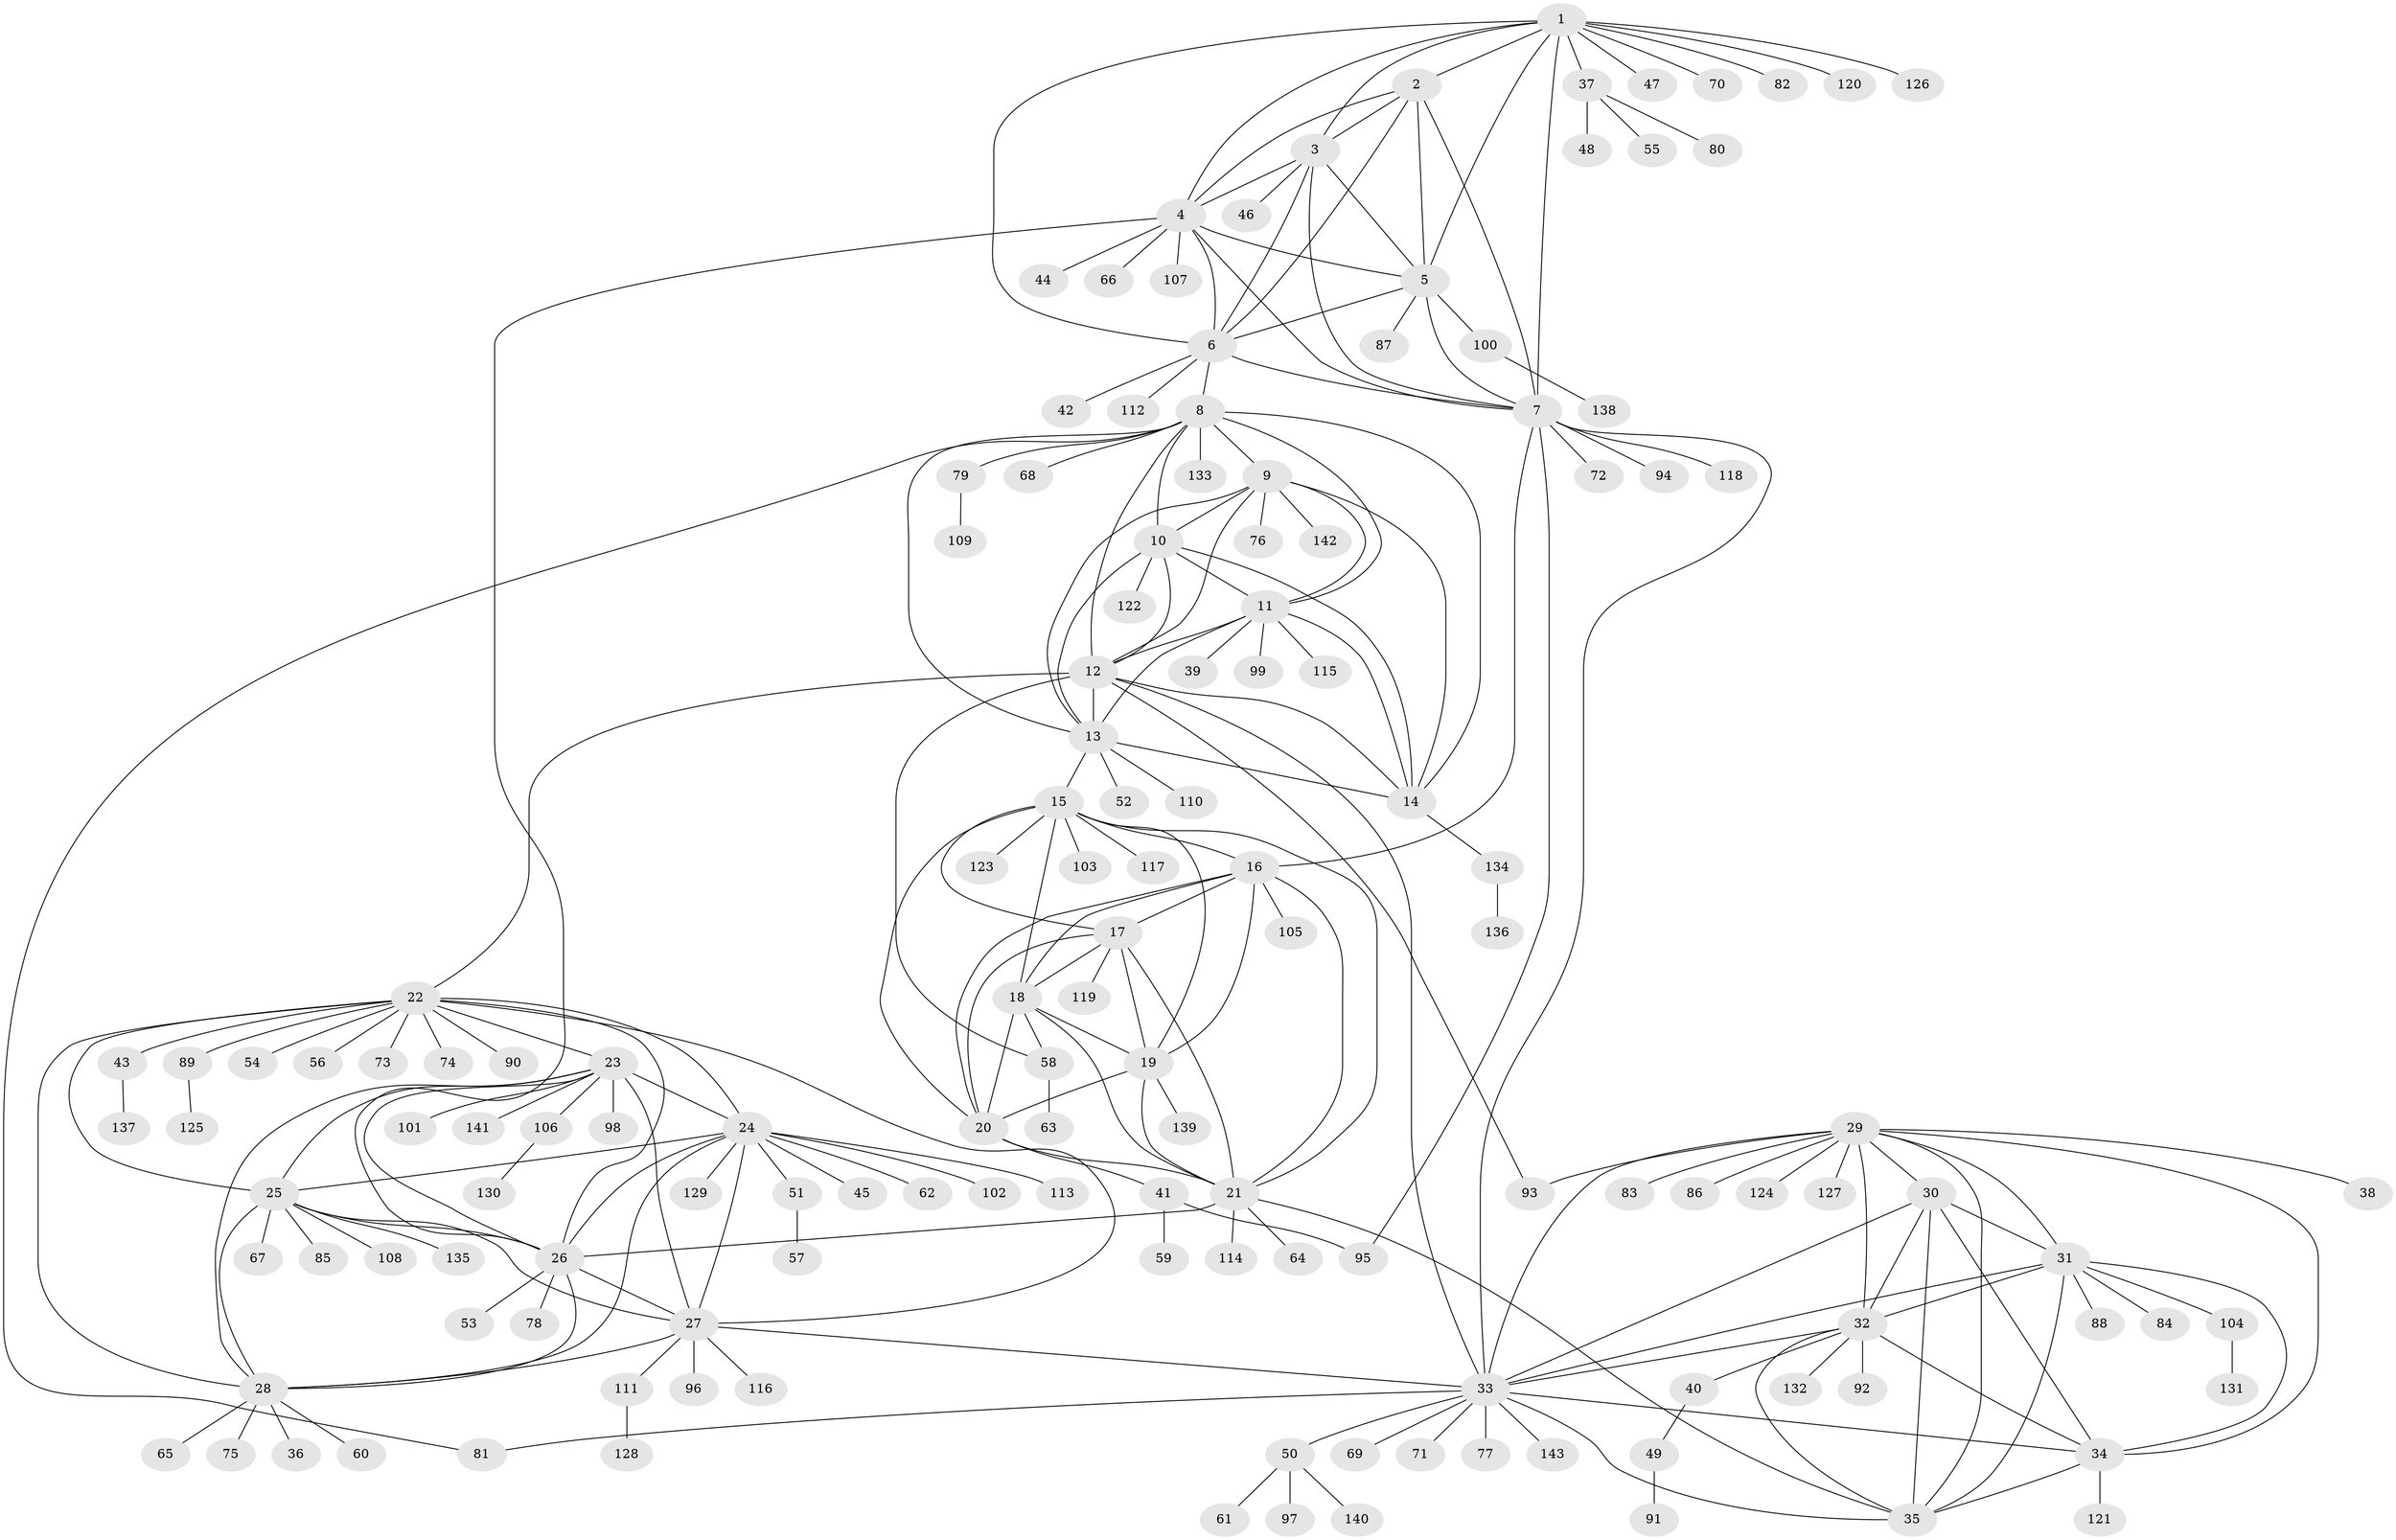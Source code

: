 // coarse degree distribution, {10: 0.03571428571428571, 3: 0.03571428571428571, 13: 0.017857142857142856, 8: 0.017857142857142856, 9: 0.008928571428571428, 5: 0.026785714285714284, 6: 0.026785714285714284, 11: 0.008928571428571428, 7: 0.044642857142857144, 4: 0.008928571428571428, 16: 0.008928571428571428, 12: 0.008928571428571428, 1: 0.6964285714285714, 2: 0.05357142857142857}
// Generated by graph-tools (version 1.1) at 2025/52/02/27/25 19:52:18]
// undirected, 143 vertices, 227 edges
graph export_dot {
graph [start="1"]
  node [color=gray90,style=filled];
  1;
  2;
  3;
  4;
  5;
  6;
  7;
  8;
  9;
  10;
  11;
  12;
  13;
  14;
  15;
  16;
  17;
  18;
  19;
  20;
  21;
  22;
  23;
  24;
  25;
  26;
  27;
  28;
  29;
  30;
  31;
  32;
  33;
  34;
  35;
  36;
  37;
  38;
  39;
  40;
  41;
  42;
  43;
  44;
  45;
  46;
  47;
  48;
  49;
  50;
  51;
  52;
  53;
  54;
  55;
  56;
  57;
  58;
  59;
  60;
  61;
  62;
  63;
  64;
  65;
  66;
  67;
  68;
  69;
  70;
  71;
  72;
  73;
  74;
  75;
  76;
  77;
  78;
  79;
  80;
  81;
  82;
  83;
  84;
  85;
  86;
  87;
  88;
  89;
  90;
  91;
  92;
  93;
  94;
  95;
  96;
  97;
  98;
  99;
  100;
  101;
  102;
  103;
  104;
  105;
  106;
  107;
  108;
  109;
  110;
  111;
  112;
  113;
  114;
  115;
  116;
  117;
  118;
  119;
  120;
  121;
  122;
  123;
  124;
  125;
  126;
  127;
  128;
  129;
  130;
  131;
  132;
  133;
  134;
  135;
  136;
  137;
  138;
  139;
  140;
  141;
  142;
  143;
  1 -- 2;
  1 -- 3;
  1 -- 4;
  1 -- 5;
  1 -- 6;
  1 -- 7;
  1 -- 37;
  1 -- 47;
  1 -- 70;
  1 -- 82;
  1 -- 120;
  1 -- 126;
  2 -- 3;
  2 -- 4;
  2 -- 5;
  2 -- 6;
  2 -- 7;
  3 -- 4;
  3 -- 5;
  3 -- 6;
  3 -- 7;
  3 -- 46;
  4 -- 5;
  4 -- 6;
  4 -- 7;
  4 -- 26;
  4 -- 44;
  4 -- 66;
  4 -- 107;
  5 -- 6;
  5 -- 7;
  5 -- 87;
  5 -- 100;
  6 -- 7;
  6 -- 8;
  6 -- 42;
  6 -- 112;
  7 -- 16;
  7 -- 33;
  7 -- 72;
  7 -- 94;
  7 -- 95;
  7 -- 118;
  8 -- 9;
  8 -- 10;
  8 -- 11;
  8 -- 12;
  8 -- 13;
  8 -- 14;
  8 -- 68;
  8 -- 79;
  8 -- 81;
  8 -- 133;
  9 -- 10;
  9 -- 11;
  9 -- 12;
  9 -- 13;
  9 -- 14;
  9 -- 76;
  9 -- 142;
  10 -- 11;
  10 -- 12;
  10 -- 13;
  10 -- 14;
  10 -- 122;
  11 -- 12;
  11 -- 13;
  11 -- 14;
  11 -- 39;
  11 -- 99;
  11 -- 115;
  12 -- 13;
  12 -- 14;
  12 -- 22;
  12 -- 33;
  12 -- 58;
  12 -- 93;
  13 -- 14;
  13 -- 15;
  13 -- 52;
  13 -- 110;
  14 -- 134;
  15 -- 16;
  15 -- 17;
  15 -- 18;
  15 -- 19;
  15 -- 20;
  15 -- 21;
  15 -- 103;
  15 -- 117;
  15 -- 123;
  16 -- 17;
  16 -- 18;
  16 -- 19;
  16 -- 20;
  16 -- 21;
  16 -- 105;
  17 -- 18;
  17 -- 19;
  17 -- 20;
  17 -- 21;
  17 -- 119;
  18 -- 19;
  18 -- 20;
  18 -- 21;
  18 -- 58;
  19 -- 20;
  19 -- 21;
  19 -- 139;
  20 -- 21;
  20 -- 41;
  21 -- 26;
  21 -- 35;
  21 -- 64;
  21 -- 114;
  22 -- 23;
  22 -- 24;
  22 -- 25;
  22 -- 26;
  22 -- 27;
  22 -- 28;
  22 -- 43;
  22 -- 54;
  22 -- 56;
  22 -- 73;
  22 -- 74;
  22 -- 89;
  22 -- 90;
  23 -- 24;
  23 -- 25;
  23 -- 26;
  23 -- 27;
  23 -- 28;
  23 -- 98;
  23 -- 101;
  23 -- 106;
  23 -- 141;
  24 -- 25;
  24 -- 26;
  24 -- 27;
  24 -- 28;
  24 -- 45;
  24 -- 51;
  24 -- 62;
  24 -- 102;
  24 -- 113;
  24 -- 129;
  25 -- 26;
  25 -- 27;
  25 -- 28;
  25 -- 67;
  25 -- 85;
  25 -- 108;
  25 -- 135;
  26 -- 27;
  26 -- 28;
  26 -- 53;
  26 -- 78;
  27 -- 28;
  27 -- 33;
  27 -- 96;
  27 -- 111;
  27 -- 116;
  28 -- 36;
  28 -- 60;
  28 -- 65;
  28 -- 75;
  29 -- 30;
  29 -- 31;
  29 -- 32;
  29 -- 33;
  29 -- 34;
  29 -- 35;
  29 -- 38;
  29 -- 83;
  29 -- 86;
  29 -- 93;
  29 -- 124;
  29 -- 127;
  30 -- 31;
  30 -- 32;
  30 -- 33;
  30 -- 34;
  30 -- 35;
  31 -- 32;
  31 -- 33;
  31 -- 34;
  31 -- 35;
  31 -- 84;
  31 -- 88;
  31 -- 104;
  32 -- 33;
  32 -- 34;
  32 -- 35;
  32 -- 40;
  32 -- 92;
  32 -- 132;
  33 -- 34;
  33 -- 35;
  33 -- 50;
  33 -- 69;
  33 -- 71;
  33 -- 77;
  33 -- 81;
  33 -- 143;
  34 -- 35;
  34 -- 121;
  37 -- 48;
  37 -- 55;
  37 -- 80;
  40 -- 49;
  41 -- 59;
  41 -- 95;
  43 -- 137;
  49 -- 91;
  50 -- 61;
  50 -- 97;
  50 -- 140;
  51 -- 57;
  58 -- 63;
  79 -- 109;
  89 -- 125;
  100 -- 138;
  104 -- 131;
  106 -- 130;
  111 -- 128;
  134 -- 136;
}
